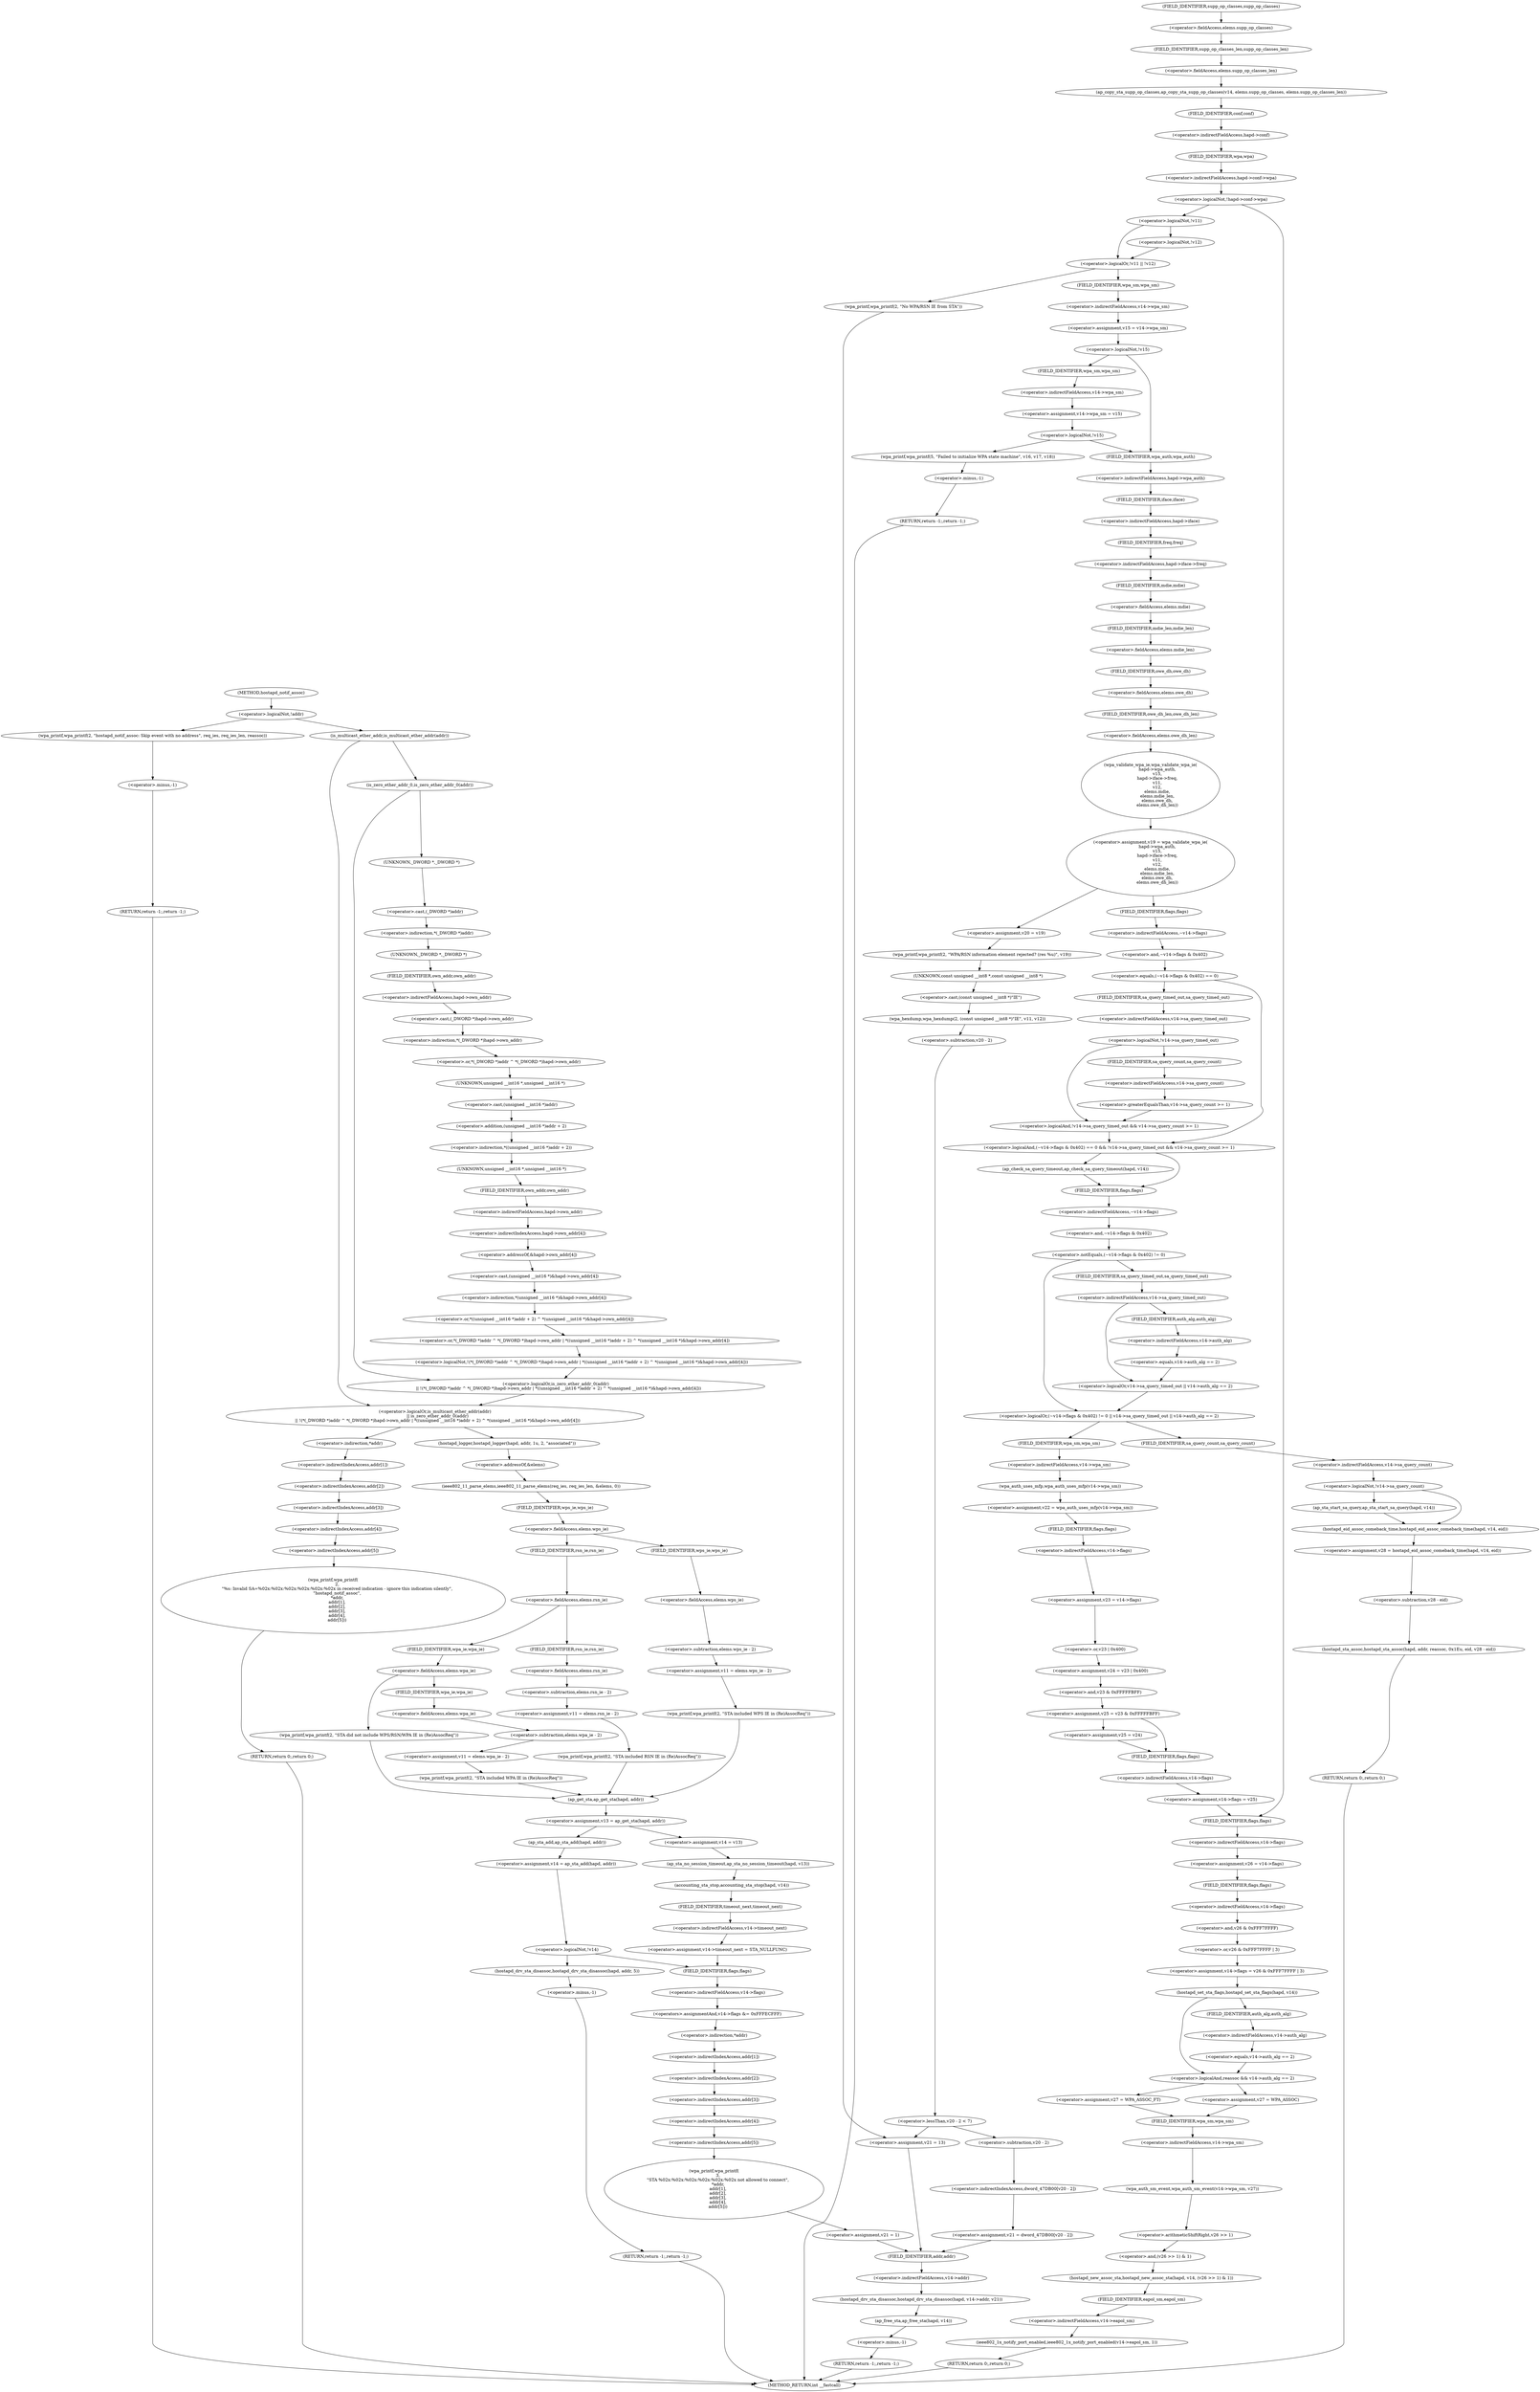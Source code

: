 digraph hostapd_notif_assoc {  
"1000149" [label = "(<operator>.logicalNot,!addr)" ]
"1000152" [label = "(wpa_printf,wpa_printf(2, \"hostapd_notif_assoc: Skip event with no address\", req_ies, req_ies_len, reassoc))" ]
"1000158" [label = "(RETURN,return -1;,return -1;)" ]
"1000159" [label = "(<operator>.minus,-1)" ]
"1000162" [label = "(<operator>.logicalOr,is_multicast_ether_addr(addr)\n    || is_zero_ether_addr_0(addr)\n    || !(*(_DWORD *)addr ^ *(_DWORD *)hapd->own_addr | *((unsigned __int16 *)addr + 2) ^ *(unsigned __int16 *)&hapd->own_addr[4]))" ]
"1000163" [label = "(is_multicast_ether_addr,is_multicast_ether_addr(addr))" ]
"1000165" [label = "(<operator>.logicalOr,is_zero_ether_addr_0(addr)\n    || !(*(_DWORD *)addr ^ *(_DWORD *)hapd->own_addr | *((unsigned __int16 *)addr + 2) ^ *(unsigned __int16 *)&hapd->own_addr[4]))" ]
"1000166" [label = "(is_zero_ether_addr_0,is_zero_ether_addr_0(addr))" ]
"1000168" [label = "(<operator>.logicalNot,!(*(_DWORD *)addr ^ *(_DWORD *)hapd->own_addr | *((unsigned __int16 *)addr + 2) ^ *(unsigned __int16 *)&hapd->own_addr[4]))" ]
"1000169" [label = "(<operator>.or,*(_DWORD *)addr ^ *(_DWORD *)hapd->own_addr | *((unsigned __int16 *)addr + 2) ^ *(unsigned __int16 *)&hapd->own_addr[4])" ]
"1000170" [label = "(<operator>.or,*(_DWORD *)addr ^ *(_DWORD *)hapd->own_addr)" ]
"1000171" [label = "(<operator>.indirection,*(_DWORD *)addr)" ]
"1000172" [label = "(<operator>.cast,(_DWORD *)addr)" ]
"1000173" [label = "(UNKNOWN,_DWORD *,_DWORD *)" ]
"1000175" [label = "(<operator>.indirection,*(_DWORD *)hapd->own_addr)" ]
"1000176" [label = "(<operator>.cast,(_DWORD *)hapd->own_addr)" ]
"1000177" [label = "(UNKNOWN,_DWORD *,_DWORD *)" ]
"1000178" [label = "(<operator>.indirectFieldAccess,hapd->own_addr)" ]
"1000180" [label = "(FIELD_IDENTIFIER,own_addr,own_addr)" ]
"1000181" [label = "(<operator>.or,*((unsigned __int16 *)addr + 2) ^ *(unsigned __int16 *)&hapd->own_addr[4])" ]
"1000182" [label = "(<operator>.indirection,*((unsigned __int16 *)addr + 2))" ]
"1000183" [label = "(<operator>.addition,(unsigned __int16 *)addr + 2)" ]
"1000184" [label = "(<operator>.cast,(unsigned __int16 *)addr)" ]
"1000185" [label = "(UNKNOWN,unsigned __int16 *,unsigned __int16 *)" ]
"1000188" [label = "(<operator>.indirection,*(unsigned __int16 *)&hapd->own_addr[4])" ]
"1000189" [label = "(<operator>.cast,(unsigned __int16 *)&hapd->own_addr[4])" ]
"1000190" [label = "(UNKNOWN,unsigned __int16 *,unsigned __int16 *)" ]
"1000191" [label = "(<operator>.addressOf,&hapd->own_addr[4])" ]
"1000192" [label = "(<operator>.indirectIndexAccess,hapd->own_addr[4])" ]
"1000193" [label = "(<operator>.indirectFieldAccess,hapd->own_addr)" ]
"1000195" [label = "(FIELD_IDENTIFIER,own_addr,own_addr)" ]
"1000198" [label = "(wpa_printf,wpa_printf(\n      2,\n      \"%s: Invalid SA=%02x:%02x:%02x:%02x:%02x:%02x in received indication - ignore this indication silently\",\n      \"hostapd_notif_assoc\",\n      *addr,\n      addr[1],\n      addr[2],\n      addr[3],\n      addr[4],\n      addr[5]))" ]
"1000202" [label = "(<operator>.indirection,*addr)" ]
"1000204" [label = "(<operator>.indirectIndexAccess,addr[1])" ]
"1000207" [label = "(<operator>.indirectIndexAccess,addr[2])" ]
"1000210" [label = "(<operator>.indirectIndexAccess,addr[3])" ]
"1000213" [label = "(<operator>.indirectIndexAccess,addr[4])" ]
"1000216" [label = "(<operator>.indirectIndexAccess,addr[5])" ]
"1000219" [label = "(RETURN,return 0;,return 0;)" ]
"1000221" [label = "(hostapd_logger,hostapd_logger(hapd, addr, 1u, 2, \"associated\"))" ]
"1000227" [label = "(ieee802_11_parse_elems,ieee802_11_parse_elems(req_ies, req_ies_len, &elems, 0))" ]
"1000230" [label = "(<operator>.addressOf,&elems)" ]
"1000234" [label = "(<operator>.fieldAccess,elems.wps_ie)" ]
"1000236" [label = "(FIELD_IDENTIFIER,wps_ie,wps_ie)" ]
"1000238" [label = "(<operator>.assignment,v11 = elems.wps_ie - 2)" ]
"1000240" [label = "(<operator>.subtraction,elems.wps_ie - 2)" ]
"1000241" [label = "(<operator>.fieldAccess,elems.wps_ie)" ]
"1000243" [label = "(FIELD_IDENTIFIER,wps_ie,wps_ie)" ]
"1000246" [label = "(wpa_printf,wpa_printf(2, \"STA included WPS IE in (Re)AssocReq\"))" ]
"1000251" [label = "(<operator>.fieldAccess,elems.rsn_ie)" ]
"1000253" [label = "(FIELD_IDENTIFIER,rsn_ie,rsn_ie)" ]
"1000255" [label = "(<operator>.assignment,v11 = elems.rsn_ie - 2)" ]
"1000257" [label = "(<operator>.subtraction,elems.rsn_ie - 2)" ]
"1000258" [label = "(<operator>.fieldAccess,elems.rsn_ie)" ]
"1000260" [label = "(FIELD_IDENTIFIER,rsn_ie,rsn_ie)" ]
"1000263" [label = "(wpa_printf,wpa_printf(2, \"STA included RSN IE in (Re)AssocReq\"))" ]
"1000268" [label = "(<operator>.fieldAccess,elems.wpa_ie)" ]
"1000270" [label = "(FIELD_IDENTIFIER,wpa_ie,wpa_ie)" ]
"1000272" [label = "(<operator>.assignment,v11 = elems.wpa_ie - 2)" ]
"1000274" [label = "(<operator>.subtraction,elems.wpa_ie - 2)" ]
"1000275" [label = "(<operator>.fieldAccess,elems.wpa_ie)" ]
"1000277" [label = "(FIELD_IDENTIFIER,wpa_ie,wpa_ie)" ]
"1000280" [label = "(wpa_printf,wpa_printf(2, \"STA included WPA IE in (Re)AssocReq\"))" ]
"1000287" [label = "(wpa_printf,wpa_printf(2, \"STA did not include WPS/RSN/WPA IE in (Re)AssocReq\"))" ]
"1000290" [label = "(<operator>.assignment,v13 = ap_get_sta(hapd, addr))" ]
"1000292" [label = "(ap_get_sta,ap_get_sta(hapd, addr))" ]
"1000298" [label = "(<operator>.assignment,v14 = v13)" ]
"1000301" [label = "(ap_sta_no_session_timeout,ap_sta_no_session_timeout(hapd, v13))" ]
"1000304" [label = "(accounting_sta_stop,accounting_sta_stop(hapd, v14))" ]
"1000307" [label = "(<operator>.assignment,v14->timeout_next = STA_NULLFUNC)" ]
"1000308" [label = "(<operator>.indirectFieldAccess,v14->timeout_next)" ]
"1000310" [label = "(FIELD_IDENTIFIER,timeout_next,timeout_next)" ]
"1000314" [label = "(<operator>.assignment,v14 = ap_sta_add(hapd, addr))" ]
"1000316" [label = "(ap_sta_add,ap_sta_add(hapd, addr))" ]
"1000320" [label = "(<operator>.logicalNot,!v14)" ]
"1000323" [label = "(hostapd_drv_sta_disassoc,hostapd_drv_sta_disassoc(hapd, addr, 5))" ]
"1000327" [label = "(RETURN,return -1;,return -1;)" ]
"1000328" [label = "(<operator>.minus,-1)" ]
"1000330" [label = "(<operators>.assignmentAnd,v14->flags &= 0xFFFECFFF)" ]
"1000331" [label = "(<operator>.indirectFieldAccess,v14->flags)" ]
"1000333" [label = "(FIELD_IDENTIFIER,flags,flags)" ]
"1000336" [label = "(wpa_printf,wpa_printf(\n      3,\n      \"STA %02x:%02x:%02x:%02x:%02x:%02x not allowed to connect\",\n      *addr,\n      addr[1],\n      addr[2],\n      addr[3],\n      addr[4],\n      addr[5]))" ]
"1000339" [label = "(<operator>.indirection,*addr)" ]
"1000341" [label = "(<operator>.indirectIndexAccess,addr[1])" ]
"1000344" [label = "(<operator>.indirectIndexAccess,addr[2])" ]
"1000347" [label = "(<operator>.indirectIndexAccess,addr[3])" ]
"1000350" [label = "(<operator>.indirectIndexAccess,addr[4])" ]
"1000353" [label = "(<operator>.indirectIndexAccess,addr[5])" ]
"1000356" [label = "(<operator>.assignment,v21 = 1)" ]
"1000360" [label = "(ap_copy_sta_supp_op_classes,ap_copy_sta_supp_op_classes(v14, elems.supp_op_classes, elems.supp_op_classes_len))" ]
"1000362" [label = "(<operator>.fieldAccess,elems.supp_op_classes)" ]
"1000364" [label = "(FIELD_IDENTIFIER,supp_op_classes,supp_op_classes)" ]
"1000365" [label = "(<operator>.fieldAccess,elems.supp_op_classes_len)" ]
"1000367" [label = "(FIELD_IDENTIFIER,supp_op_classes_len,supp_op_classes_len)" ]
"1000369" [label = "(<operator>.logicalNot,!hapd->conf->wpa)" ]
"1000370" [label = "(<operator>.indirectFieldAccess,hapd->conf->wpa)" ]
"1000371" [label = "(<operator>.indirectFieldAccess,hapd->conf)" ]
"1000373" [label = "(FIELD_IDENTIFIER,conf,conf)" ]
"1000374" [label = "(FIELD_IDENTIFIER,wpa,wpa)" ]
"1000377" [label = "(<operator>.logicalOr,!v11 || !v12)" ]
"1000378" [label = "(<operator>.logicalNot,!v11)" ]
"1000380" [label = "(<operator>.logicalNot,!v12)" ]
"1000383" [label = "(wpa_printf,wpa_printf(2, \"No WPA/RSN IE from STA\"))" ]
"1000387" [label = "(<operator>.assignment,v15 = v14->wpa_sm)" ]
"1000389" [label = "(<operator>.indirectFieldAccess,v14->wpa_sm)" ]
"1000391" [label = "(FIELD_IDENTIFIER,wpa_sm,wpa_sm)" ]
"1000393" [label = "(<operator>.logicalNot,!v15)" ]
"1000396" [label = "(<operator>.assignment,v14->wpa_sm = v15)" ]
"1000397" [label = "(<operator>.indirectFieldAccess,v14->wpa_sm)" ]
"1000399" [label = "(FIELD_IDENTIFIER,wpa_sm,wpa_sm)" ]
"1000402" [label = "(<operator>.logicalNot,!v15)" ]
"1000405" [label = "(wpa_printf,wpa_printf(5, \"Failed to initialize WPA state machine\", v16, v17, v18))" ]
"1000411" [label = "(RETURN,return -1;,return -1;)" ]
"1000412" [label = "(<operator>.minus,-1)" ]
"1000414" [label = "(<operator>.assignment,v19 = wpa_validate_wpa_ie(\n          hapd->wpa_auth,\n          v15,\n          hapd->iface->freq,\n          v11,\n          v12,\n          elems.mdie,\n          elems.mdie_len,\n          elems.owe_dh,\n          elems.owe_dh_len))" ]
"1000416" [label = "(wpa_validate_wpa_ie,wpa_validate_wpa_ie(\n          hapd->wpa_auth,\n          v15,\n          hapd->iface->freq,\n          v11,\n          v12,\n          elems.mdie,\n          elems.mdie_len,\n          elems.owe_dh,\n          elems.owe_dh_len))" ]
"1000417" [label = "(<operator>.indirectFieldAccess,hapd->wpa_auth)" ]
"1000419" [label = "(FIELD_IDENTIFIER,wpa_auth,wpa_auth)" ]
"1000421" [label = "(<operator>.indirectFieldAccess,hapd->iface->freq)" ]
"1000422" [label = "(<operator>.indirectFieldAccess,hapd->iface)" ]
"1000424" [label = "(FIELD_IDENTIFIER,iface,iface)" ]
"1000425" [label = "(FIELD_IDENTIFIER,freq,freq)" ]
"1000428" [label = "(<operator>.fieldAccess,elems.mdie)" ]
"1000430" [label = "(FIELD_IDENTIFIER,mdie,mdie)" ]
"1000431" [label = "(<operator>.fieldAccess,elems.mdie_len)" ]
"1000433" [label = "(FIELD_IDENTIFIER,mdie_len,mdie_len)" ]
"1000434" [label = "(<operator>.fieldAccess,elems.owe_dh)" ]
"1000436" [label = "(FIELD_IDENTIFIER,owe_dh,owe_dh)" ]
"1000437" [label = "(<operator>.fieldAccess,elems.owe_dh_len)" ]
"1000439" [label = "(FIELD_IDENTIFIER,owe_dh_len,owe_dh_len)" ]
"1000443" [label = "(<operator>.assignment,v20 = v19)" ]
"1000446" [label = "(wpa_printf,wpa_printf(2, \"WPA/RSN information element rejected? (res %u)\", v19))" ]
"1000450" [label = "(wpa_hexdump,wpa_hexdump(2, (const unsigned __int8 *)\"IE\", v11, v12))" ]
"1000452" [label = "(<operator>.cast,(const unsigned __int8 *)\"IE\")" ]
"1000453" [label = "(UNKNOWN,const unsigned __int8 *,const unsigned __int8 *)" ]
"1000458" [label = "(<operator>.lessThan,v20 - 2 < 7)" ]
"1000459" [label = "(<operator>.subtraction,v20 - 2)" ]
"1000464" [label = "(<operator>.assignment,v21 = dword_47DB00[v20 - 2])" ]
"1000466" [label = "(<operator>.indirectIndexAccess,dword_47DB00[v20 - 2])" ]
"1000468" [label = "(<operator>.subtraction,v20 - 2)" ]
"1000472" [label = "(hostapd_drv_sta_disassoc,hostapd_drv_sta_disassoc(hapd, v14->addr, v21))" ]
"1000474" [label = "(<operator>.indirectFieldAccess,v14->addr)" ]
"1000476" [label = "(FIELD_IDENTIFIER,addr,addr)" ]
"1000478" [label = "(ap_free_sta,ap_free_sta(hapd, v14))" ]
"1000481" [label = "(RETURN,return -1;,return -1;)" ]
"1000482" [label = "(<operator>.minus,-1)" ]
"1000485" [label = "(<operator>.assignment,v21 = 13)" ]
"1000490" [label = "(<operator>.logicalAnd,(~v14->flags & 0x402) == 0 && !v14->sa_query_timed_out && v14->sa_query_count >= 1)" ]
"1000491" [label = "(<operator>.equals,(~v14->flags & 0x402) == 0)" ]
"1000492" [label = "(<operator>.and,~v14->flags & 0x402)" ]
"1000493" [label = "(<operator>.indirectFieldAccess,~v14->flags)" ]
"1000495" [label = "(FIELD_IDENTIFIER,flags,flags)" ]
"1000498" [label = "(<operator>.logicalAnd,!v14->sa_query_timed_out && v14->sa_query_count >= 1)" ]
"1000499" [label = "(<operator>.logicalNot,!v14->sa_query_timed_out)" ]
"1000500" [label = "(<operator>.indirectFieldAccess,v14->sa_query_timed_out)" ]
"1000502" [label = "(FIELD_IDENTIFIER,sa_query_timed_out,sa_query_timed_out)" ]
"1000503" [label = "(<operator>.greaterEqualsThan,v14->sa_query_count >= 1)" ]
"1000504" [label = "(<operator>.indirectFieldAccess,v14->sa_query_count)" ]
"1000506" [label = "(FIELD_IDENTIFIER,sa_query_count,sa_query_count)" ]
"1000508" [label = "(ap_check_sa_query_timeout,ap_check_sa_query_timeout(hapd, v14))" ]
"1000512" [label = "(<operator>.logicalOr,(~v14->flags & 0x402) != 0 || v14->sa_query_timed_out || v14->auth_alg == 2)" ]
"1000513" [label = "(<operator>.notEquals,(~v14->flags & 0x402) != 0)" ]
"1000514" [label = "(<operator>.and,~v14->flags & 0x402)" ]
"1000515" [label = "(<operator>.indirectFieldAccess,~v14->flags)" ]
"1000517" [label = "(FIELD_IDENTIFIER,flags,flags)" ]
"1000520" [label = "(<operator>.logicalOr,v14->sa_query_timed_out || v14->auth_alg == 2)" ]
"1000521" [label = "(<operator>.indirectFieldAccess,v14->sa_query_timed_out)" ]
"1000523" [label = "(FIELD_IDENTIFIER,sa_query_timed_out,sa_query_timed_out)" ]
"1000524" [label = "(<operator>.equals,v14->auth_alg == 2)" ]
"1000525" [label = "(<operator>.indirectFieldAccess,v14->auth_alg)" ]
"1000527" [label = "(FIELD_IDENTIFIER,auth_alg,auth_alg)" ]
"1000530" [label = "(<operator>.assignment,v22 = wpa_auth_uses_mfp(v14->wpa_sm))" ]
"1000532" [label = "(wpa_auth_uses_mfp,wpa_auth_uses_mfp(v14->wpa_sm))" ]
"1000533" [label = "(<operator>.indirectFieldAccess,v14->wpa_sm)" ]
"1000535" [label = "(FIELD_IDENTIFIER,wpa_sm,wpa_sm)" ]
"1000536" [label = "(<operator>.assignment,v23 = v14->flags)" ]
"1000538" [label = "(<operator>.indirectFieldAccess,v14->flags)" ]
"1000540" [label = "(FIELD_IDENTIFIER,flags,flags)" ]
"1000541" [label = "(<operator>.assignment,v24 = v23 | 0x400)" ]
"1000543" [label = "(<operator>.or,v23 | 0x400)" ]
"1000546" [label = "(<operator>.assignment,v25 = v23 & 0xFFFFFBFF)" ]
"1000548" [label = "(<operator>.and,v23 & 0xFFFFFBFF)" ]
"1000553" [label = "(<operator>.assignment,v25 = v24)" ]
"1000556" [label = "(<operator>.assignment,v14->flags = v25)" ]
"1000557" [label = "(<operator>.indirectFieldAccess,v14->flags)" ]
"1000559" [label = "(FIELD_IDENTIFIER,flags,flags)" ]
"1000562" [label = "(<operator>.assignment,v26 = v14->flags)" ]
"1000564" [label = "(<operator>.indirectFieldAccess,v14->flags)" ]
"1000566" [label = "(FIELD_IDENTIFIER,flags,flags)" ]
"1000567" [label = "(<operator>.assignment,v14->flags = v26 & 0xFFF7FFFF | 3)" ]
"1000568" [label = "(<operator>.indirectFieldAccess,v14->flags)" ]
"1000570" [label = "(FIELD_IDENTIFIER,flags,flags)" ]
"1000571" [label = "(<operator>.or,v26 & 0xFFF7FFFF | 3)" ]
"1000572" [label = "(<operator>.and,v26 & 0xFFF7FFFF)" ]
"1000576" [label = "(hostapd_set_sta_flags,hostapd_set_sta_flags(hapd, v14))" ]
"1000580" [label = "(<operator>.logicalAnd,reassoc && v14->auth_alg == 2)" ]
"1000582" [label = "(<operator>.equals,v14->auth_alg == 2)" ]
"1000583" [label = "(<operator>.indirectFieldAccess,v14->auth_alg)" ]
"1000585" [label = "(FIELD_IDENTIFIER,auth_alg,auth_alg)" ]
"1000587" [label = "(<operator>.assignment,v27 = WPA_ASSOC_FT)" ]
"1000591" [label = "(<operator>.assignment,v27 = WPA_ASSOC)" ]
"1000594" [label = "(wpa_auth_sm_event,wpa_auth_sm_event(v14->wpa_sm, v27))" ]
"1000595" [label = "(<operator>.indirectFieldAccess,v14->wpa_sm)" ]
"1000597" [label = "(FIELD_IDENTIFIER,wpa_sm,wpa_sm)" ]
"1000599" [label = "(hostapd_new_assoc_sta,hostapd_new_assoc_sta(hapd, v14, (v26 >> 1) & 1))" ]
"1000602" [label = "(<operator>.and,(v26 >> 1) & 1)" ]
"1000603" [label = "(<operator>.arithmeticShiftRight,v26 >> 1)" ]
"1000607" [label = "(ieee802_1x_notify_port_enabled,ieee802_1x_notify_port_enabled(v14->eapol_sm, 1))" ]
"1000608" [label = "(<operator>.indirectFieldAccess,v14->eapol_sm)" ]
"1000610" [label = "(FIELD_IDENTIFIER,eapol_sm,eapol_sm)" ]
"1000612" [label = "(RETURN,return 0;,return 0;)" ]
"1000615" [label = "(<operator>.logicalNot,!v14->sa_query_count)" ]
"1000616" [label = "(<operator>.indirectFieldAccess,v14->sa_query_count)" ]
"1000618" [label = "(FIELD_IDENTIFIER,sa_query_count,sa_query_count)" ]
"1000619" [label = "(ap_sta_start_sa_query,ap_sta_start_sa_query(hapd, v14))" ]
"1000622" [label = "(<operator>.assignment,v28 = hostapd_eid_assoc_comeback_time(hapd, v14, eid))" ]
"1000624" [label = "(hostapd_eid_assoc_comeback_time,hostapd_eid_assoc_comeback_time(hapd, v14, eid))" ]
"1000628" [label = "(hostapd_sta_assoc,hostapd_sta_assoc(hapd, addr, reassoc, 0x1Eu, eid, v28 - eid))" ]
"1000634" [label = "(<operator>.subtraction,v28 - eid)" ]
"1000637" [label = "(RETURN,return 0;,return 0;)" ]
"1000121" [label = "(METHOD,hostapd_notif_assoc)" ]
"1000639" [label = "(METHOD_RETURN,int __fastcall)" ]
  "1000149" -> "1000152" 
  "1000149" -> "1000163" 
  "1000152" -> "1000159" 
  "1000158" -> "1000639" 
  "1000159" -> "1000158" 
  "1000162" -> "1000202" 
  "1000162" -> "1000221" 
  "1000163" -> "1000162" 
  "1000163" -> "1000166" 
  "1000165" -> "1000162" 
  "1000166" -> "1000173" 
  "1000166" -> "1000165" 
  "1000168" -> "1000165" 
  "1000169" -> "1000168" 
  "1000170" -> "1000185" 
  "1000171" -> "1000177" 
  "1000172" -> "1000171" 
  "1000173" -> "1000172" 
  "1000175" -> "1000170" 
  "1000176" -> "1000175" 
  "1000177" -> "1000180" 
  "1000178" -> "1000176" 
  "1000180" -> "1000178" 
  "1000181" -> "1000169" 
  "1000182" -> "1000190" 
  "1000183" -> "1000182" 
  "1000184" -> "1000183" 
  "1000185" -> "1000184" 
  "1000188" -> "1000181" 
  "1000189" -> "1000188" 
  "1000190" -> "1000195" 
  "1000191" -> "1000189" 
  "1000192" -> "1000191" 
  "1000193" -> "1000192" 
  "1000195" -> "1000193" 
  "1000198" -> "1000219" 
  "1000202" -> "1000204" 
  "1000204" -> "1000207" 
  "1000207" -> "1000210" 
  "1000210" -> "1000213" 
  "1000213" -> "1000216" 
  "1000216" -> "1000198" 
  "1000219" -> "1000639" 
  "1000221" -> "1000230" 
  "1000227" -> "1000236" 
  "1000230" -> "1000227" 
  "1000234" -> "1000243" 
  "1000234" -> "1000253" 
  "1000236" -> "1000234" 
  "1000238" -> "1000246" 
  "1000240" -> "1000238" 
  "1000241" -> "1000240" 
  "1000243" -> "1000241" 
  "1000246" -> "1000292" 
  "1000251" -> "1000260" 
  "1000251" -> "1000270" 
  "1000253" -> "1000251" 
  "1000255" -> "1000263" 
  "1000257" -> "1000255" 
  "1000258" -> "1000257" 
  "1000260" -> "1000258" 
  "1000263" -> "1000292" 
  "1000268" -> "1000277" 
  "1000268" -> "1000287" 
  "1000270" -> "1000268" 
  "1000272" -> "1000280" 
  "1000274" -> "1000272" 
  "1000275" -> "1000274" 
  "1000277" -> "1000275" 
  "1000280" -> "1000292" 
  "1000287" -> "1000292" 
  "1000290" -> "1000298" 
  "1000290" -> "1000316" 
  "1000292" -> "1000290" 
  "1000298" -> "1000301" 
  "1000301" -> "1000304" 
  "1000304" -> "1000310" 
  "1000307" -> "1000333" 
  "1000308" -> "1000307" 
  "1000310" -> "1000308" 
  "1000314" -> "1000320" 
  "1000316" -> "1000314" 
  "1000320" -> "1000323" 
  "1000320" -> "1000333" 
  "1000323" -> "1000328" 
  "1000327" -> "1000639" 
  "1000328" -> "1000327" 
  "1000330" -> "1000339" 
  "1000331" -> "1000330" 
  "1000333" -> "1000331" 
  "1000336" -> "1000356" 
  "1000339" -> "1000341" 
  "1000341" -> "1000344" 
  "1000344" -> "1000347" 
  "1000347" -> "1000350" 
  "1000350" -> "1000353" 
  "1000353" -> "1000336" 
  "1000356" -> "1000476" 
  "1000360" -> "1000373" 
  "1000362" -> "1000367" 
  "1000364" -> "1000362" 
  "1000365" -> "1000360" 
  "1000367" -> "1000365" 
  "1000369" -> "1000566" 
  "1000369" -> "1000378" 
  "1000370" -> "1000369" 
  "1000371" -> "1000374" 
  "1000373" -> "1000371" 
  "1000374" -> "1000370" 
  "1000377" -> "1000383" 
  "1000377" -> "1000391" 
  "1000378" -> "1000377" 
  "1000378" -> "1000380" 
  "1000380" -> "1000377" 
  "1000383" -> "1000485" 
  "1000387" -> "1000393" 
  "1000389" -> "1000387" 
  "1000391" -> "1000389" 
  "1000393" -> "1000399" 
  "1000393" -> "1000419" 
  "1000396" -> "1000402" 
  "1000397" -> "1000396" 
  "1000399" -> "1000397" 
  "1000402" -> "1000405" 
  "1000402" -> "1000419" 
  "1000405" -> "1000412" 
  "1000411" -> "1000639" 
  "1000412" -> "1000411" 
  "1000414" -> "1000443" 
  "1000414" -> "1000495" 
  "1000416" -> "1000414" 
  "1000417" -> "1000424" 
  "1000419" -> "1000417" 
  "1000421" -> "1000430" 
  "1000422" -> "1000425" 
  "1000424" -> "1000422" 
  "1000425" -> "1000421" 
  "1000428" -> "1000433" 
  "1000430" -> "1000428" 
  "1000431" -> "1000436" 
  "1000433" -> "1000431" 
  "1000434" -> "1000439" 
  "1000436" -> "1000434" 
  "1000437" -> "1000416" 
  "1000439" -> "1000437" 
  "1000443" -> "1000446" 
  "1000446" -> "1000453" 
  "1000450" -> "1000459" 
  "1000452" -> "1000450" 
  "1000453" -> "1000452" 
  "1000458" -> "1000468" 
  "1000458" -> "1000485" 
  "1000459" -> "1000458" 
  "1000464" -> "1000476" 
  "1000466" -> "1000464" 
  "1000468" -> "1000466" 
  "1000472" -> "1000478" 
  "1000474" -> "1000472" 
  "1000476" -> "1000474" 
  "1000478" -> "1000482" 
  "1000481" -> "1000639" 
  "1000482" -> "1000481" 
  "1000485" -> "1000476" 
  "1000490" -> "1000508" 
  "1000490" -> "1000517" 
  "1000491" -> "1000490" 
  "1000491" -> "1000502" 
  "1000492" -> "1000491" 
  "1000493" -> "1000492" 
  "1000495" -> "1000493" 
  "1000498" -> "1000490" 
  "1000499" -> "1000498" 
  "1000499" -> "1000506" 
  "1000500" -> "1000499" 
  "1000502" -> "1000500" 
  "1000503" -> "1000498" 
  "1000504" -> "1000503" 
  "1000506" -> "1000504" 
  "1000508" -> "1000517" 
  "1000512" -> "1000535" 
  "1000512" -> "1000618" 
  "1000513" -> "1000512" 
  "1000513" -> "1000523" 
  "1000514" -> "1000513" 
  "1000515" -> "1000514" 
  "1000517" -> "1000515" 
  "1000520" -> "1000512" 
  "1000521" -> "1000520" 
  "1000521" -> "1000527" 
  "1000523" -> "1000521" 
  "1000524" -> "1000520" 
  "1000525" -> "1000524" 
  "1000527" -> "1000525" 
  "1000530" -> "1000540" 
  "1000532" -> "1000530" 
  "1000533" -> "1000532" 
  "1000535" -> "1000533" 
  "1000536" -> "1000543" 
  "1000538" -> "1000536" 
  "1000540" -> "1000538" 
  "1000541" -> "1000548" 
  "1000543" -> "1000541" 
  "1000546" -> "1000553" 
  "1000546" -> "1000559" 
  "1000548" -> "1000546" 
  "1000553" -> "1000559" 
  "1000556" -> "1000566" 
  "1000557" -> "1000556" 
  "1000559" -> "1000557" 
  "1000562" -> "1000570" 
  "1000564" -> "1000562" 
  "1000566" -> "1000564" 
  "1000567" -> "1000576" 
  "1000568" -> "1000572" 
  "1000570" -> "1000568" 
  "1000571" -> "1000567" 
  "1000572" -> "1000571" 
  "1000576" -> "1000580" 
  "1000576" -> "1000585" 
  "1000580" -> "1000587" 
  "1000580" -> "1000591" 
  "1000582" -> "1000580" 
  "1000583" -> "1000582" 
  "1000585" -> "1000583" 
  "1000587" -> "1000597" 
  "1000591" -> "1000597" 
  "1000594" -> "1000603" 
  "1000595" -> "1000594" 
  "1000597" -> "1000595" 
  "1000599" -> "1000610" 
  "1000602" -> "1000599" 
  "1000603" -> "1000602" 
  "1000607" -> "1000612" 
  "1000608" -> "1000607" 
  "1000610" -> "1000608" 
  "1000612" -> "1000639" 
  "1000615" -> "1000619" 
  "1000615" -> "1000624" 
  "1000616" -> "1000615" 
  "1000618" -> "1000616" 
  "1000619" -> "1000624" 
  "1000622" -> "1000634" 
  "1000624" -> "1000622" 
  "1000628" -> "1000637" 
  "1000634" -> "1000628" 
  "1000637" -> "1000639" 
  "1000121" -> "1000149" 
}
